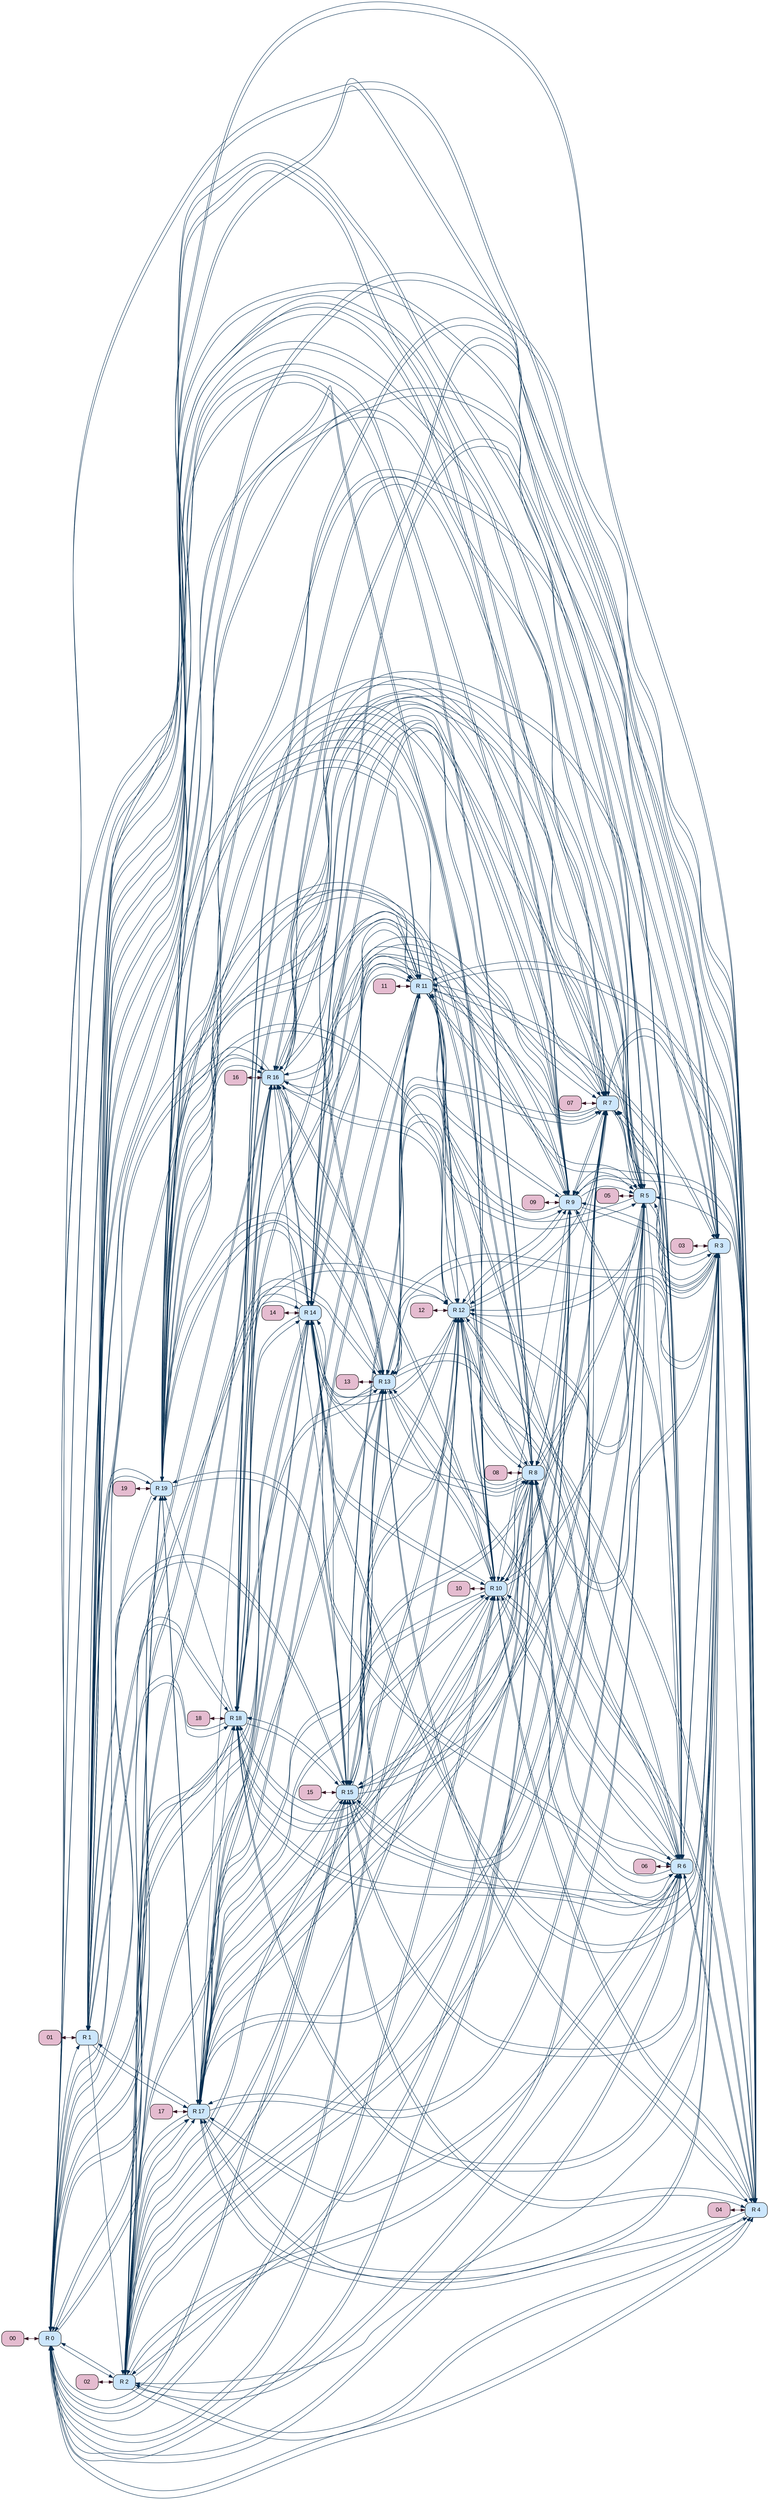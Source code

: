 graph G {
rankdir=LR;
"system.caches.network.routers00" [color="#000000", fillcolor="#cce6fc", fontcolor="#000000", fontname=Arial, fontsize=14, label="R 0", shape=Mrecord, style="rounded, filled"];
"system.caches.network.routers01" [color="#000000", fillcolor="#cce6fc", fontcolor="#000000", fontname=Arial, fontsize=14, label="R 1", shape=Mrecord, style="rounded, filled"];
"system.caches.network.routers02" [color="#000000", fillcolor="#cce6fc", fontcolor="#000000", fontname=Arial, fontsize=14, label="R 2", shape=Mrecord, style="rounded, filled"];
"system.caches.network.routers03" [color="#000000", fillcolor="#cce6fc", fontcolor="#000000", fontname=Arial, fontsize=14, label="R 3", shape=Mrecord, style="rounded, filled"];
"system.caches.network.routers04" [color="#000000", fillcolor="#cce6fc", fontcolor="#000000", fontname=Arial, fontsize=14, label="R 4", shape=Mrecord, style="rounded, filled"];
"system.caches.network.routers05" [color="#000000", fillcolor="#cce6fc", fontcolor="#000000", fontname=Arial, fontsize=14, label="R 5", shape=Mrecord, style="rounded, filled"];
"system.caches.network.routers06" [color="#000000", fillcolor="#cce6fc", fontcolor="#000000", fontname=Arial, fontsize=14, label="R 6", shape=Mrecord, style="rounded, filled"];
"system.caches.network.routers07" [color="#000000", fillcolor="#cce6fc", fontcolor="#000000", fontname=Arial, fontsize=14, label="R 7", shape=Mrecord, style="rounded, filled"];
"system.caches.network.routers08" [color="#000000", fillcolor="#cce6fc", fontcolor="#000000", fontname=Arial, fontsize=14, label="R 8", shape=Mrecord, style="rounded, filled"];
"system.caches.network.routers09" [color="#000000", fillcolor="#cce6fc", fontcolor="#000000", fontname=Arial, fontsize=14, label="R 9", shape=Mrecord, style="rounded, filled"];
"system.caches.network.routers10" [color="#000000", fillcolor="#cce6fc", fontcolor="#000000", fontname=Arial, fontsize=14, label="R 10", shape=Mrecord, style="rounded, filled"];
"system.caches.network.routers11" [color="#000000", fillcolor="#cce6fc", fontcolor="#000000", fontname=Arial, fontsize=14, label="R 11", shape=Mrecord, style="rounded, filled"];
"system.caches.network.routers12" [color="#000000", fillcolor="#cce6fc", fontcolor="#000000", fontname=Arial, fontsize=14, label="R 12", shape=Mrecord, style="rounded, filled"];
"system.caches.network.routers13" [color="#000000", fillcolor="#cce6fc", fontcolor="#000000", fontname=Arial, fontsize=14, label="R 13", shape=Mrecord, style="rounded, filled"];
"system.caches.network.routers14" [color="#000000", fillcolor="#cce6fc", fontcolor="#000000", fontname=Arial, fontsize=14, label="R 14", shape=Mrecord, style="rounded, filled"];
"system.caches.network.routers15" [color="#000000", fillcolor="#cce6fc", fontcolor="#000000", fontname=Arial, fontsize=14, label="R 15", shape=Mrecord, style="rounded, filled"];
"system.caches.network.routers16" [color="#000000", fillcolor="#cce6fc", fontcolor="#000000", fontname=Arial, fontsize=14, label="R 16", shape=Mrecord, style="rounded, filled"];
"system.caches.network.routers17" [color="#000000", fillcolor="#cce6fc", fontcolor="#000000", fontname=Arial, fontsize=14, label="R 17", shape=Mrecord, style="rounded, filled"];
"system.caches.network.routers18" [color="#000000", fillcolor="#cce6fc", fontcolor="#000000", fontname=Arial, fontsize=14, label="R 18", shape=Mrecord, style="rounded, filled"];
"system.caches.network.routers19" [color="#000000", fillcolor="#cce6fc", fontcolor="#000000", fontname=Arial, fontsize=14, label="R 19", shape=Mrecord, style="rounded, filled"];
"system.caches.network.routers00" -- "system.caches.network.routers01"  [color="#042d50", dir=forward, weight=0.5];
"system.caches.network.routers00" -- "system.caches.network.routers02"  [color="#042d50", dir=forward, weight=0.5];
"system.caches.network.routers00" -- "system.caches.network.routers03"  [color="#042d50", dir=forward, weight=0.5];
"system.caches.network.routers00" -- "system.caches.network.routers04"  [color="#042d50", dir=forward, weight=0.5];
"system.caches.network.routers00" -- "system.caches.network.routers05"  [color="#042d50", dir=forward, weight=0.5];
"system.caches.network.routers00" -- "system.caches.network.routers06"  [color="#042d50", dir=forward, weight=0.5];
"system.caches.network.routers00" -- "system.caches.network.routers07"  [color="#042d50", dir=forward, weight=0.5];
"system.caches.network.routers00" -- "system.caches.network.routers08"  [color="#042d50", dir=forward, weight=0.5];
"system.caches.network.routers00" -- "system.caches.network.routers09"  [color="#042d50", dir=forward, weight=0.5];
"system.caches.network.routers00" -- "system.caches.network.routers10"  [color="#042d50", dir=forward, weight=0.5];
"system.caches.network.routers00" -- "system.caches.network.routers11"  [color="#042d50", dir=forward, weight=0.5];
"system.caches.network.routers00" -- "system.caches.network.routers12"  [color="#042d50", dir=forward, weight=0.5];
"system.caches.network.routers00" -- "system.caches.network.routers13"  [color="#042d50", dir=forward, weight=0.5];
"system.caches.network.routers00" -- "system.caches.network.routers14"  [color="#042d50", dir=forward, weight=0.5];
"system.caches.network.routers00" -- "system.caches.network.routers15"  [color="#042d50", dir=forward, weight=0.5];
"system.caches.network.routers00" -- "system.caches.network.routers16"  [color="#042d50", dir=forward, weight=0.5];
"system.caches.network.routers00" -- "system.caches.network.routers17"  [color="#042d50", dir=forward, weight=0.5];
"system.caches.network.routers00" -- "system.caches.network.routers18"  [color="#042d50", dir=forward, weight=0.5];
"system.caches.network.routers00" -- "system.caches.network.routers19"  [color="#042d50", dir=forward, weight=0.5];
"system.caches.network.routers01" -- "system.caches.network.routers02"  [color="#042d50", dir=forward, weight=0.5];
"system.caches.network.routers01" -- "system.caches.network.routers03"  [color="#042d50", dir=forward, weight=0.5];
"system.caches.network.routers01" -- "system.caches.network.routers04"  [color="#042d50", dir=forward, weight=0.5];
"system.caches.network.routers01" -- "system.caches.network.routers05"  [color="#042d50", dir=forward, weight=0.5];
"system.caches.network.routers01" -- "system.caches.network.routers06"  [color="#042d50", dir=forward, weight=0.5];
"system.caches.network.routers01" -- "system.caches.network.routers07"  [color="#042d50", dir=forward, weight=0.5];
"system.caches.network.routers01" -- "system.caches.network.routers08"  [color="#042d50", dir=forward, weight=0.5];
"system.caches.network.routers01" -- "system.caches.network.routers09"  [color="#042d50", dir=forward, weight=0.5];
"system.caches.network.routers01" -- "system.caches.network.routers10"  [color="#042d50", dir=forward, weight=0.5];
"system.caches.network.routers01" -- "system.caches.network.routers11"  [color="#042d50", dir=forward, weight=0.5];
"system.caches.network.routers01" -- "system.caches.network.routers12"  [color="#042d50", dir=forward, weight=0.5];
"system.caches.network.routers01" -- "system.caches.network.routers13"  [color="#042d50", dir=forward, weight=0.5];
"system.caches.network.routers01" -- "system.caches.network.routers14"  [color="#042d50", dir=forward, weight=0.5];
"system.caches.network.routers01" -- "system.caches.network.routers15"  [color="#042d50", dir=forward, weight=0.5];
"system.caches.network.routers01" -- "system.caches.network.routers16"  [color="#042d50", dir=forward, weight=0.5];
"system.caches.network.routers01" -- "system.caches.network.routers17"  [color="#042d50", dir=forward, weight=0.5];
"system.caches.network.routers01" -- "system.caches.network.routers18"  [color="#042d50", dir=forward, weight=0.5];
"system.caches.network.routers01" -- "system.caches.network.routers19"  [color="#042d50", dir=forward, weight=0.5];
"system.caches.network.routers02" -- "system.caches.network.routers00"  [color="#042d50", dir=forward, weight=0.5];
"system.caches.network.routers02" -- "system.caches.network.routers03"  [color="#042d50", dir=forward, weight=0.5];
"system.caches.network.routers02" -- "system.caches.network.routers04"  [color="#042d50", dir=forward, weight=0.5];
"system.caches.network.routers02" -- "system.caches.network.routers05"  [color="#042d50", dir=forward, weight=0.5];
"system.caches.network.routers02" -- "system.caches.network.routers06"  [color="#042d50", dir=forward, weight=0.5];
"system.caches.network.routers02" -- "system.caches.network.routers07"  [color="#042d50", dir=forward, weight=0.5];
"system.caches.network.routers02" -- "system.caches.network.routers08"  [color="#042d50", dir=forward, weight=0.5];
"system.caches.network.routers02" -- "system.caches.network.routers09"  [color="#042d50", dir=forward, weight=0.5];
"system.caches.network.routers02" -- "system.caches.network.routers10"  [color="#042d50", dir=forward, weight=0.5];
"system.caches.network.routers02" -- "system.caches.network.routers11"  [color="#042d50", dir=forward, weight=0.5];
"system.caches.network.routers02" -- "system.caches.network.routers12"  [color="#042d50", dir=forward, weight=0.5];
"system.caches.network.routers02" -- "system.caches.network.routers13"  [color="#042d50", dir=forward, weight=0.5];
"system.caches.network.routers02" -- "system.caches.network.routers14"  [color="#042d50", dir=forward, weight=0.5];
"system.caches.network.routers02" -- "system.caches.network.routers15"  [color="#042d50", dir=forward, weight=0.5];
"system.caches.network.routers02" -- "system.caches.network.routers16"  [color="#042d50", dir=forward, weight=0.5];
"system.caches.network.routers02" -- "system.caches.network.routers17"  [color="#042d50", dir=forward, weight=0.5];
"system.caches.network.routers02" -- "system.caches.network.routers18"  [color="#042d50", dir=forward, weight=0.5];
"system.caches.network.routers02" -- "system.caches.network.routers19"  [color="#042d50", dir=forward, weight=0.5];
"system.caches.network.routers03" -- "system.caches.network.routers00"  [color="#042d50", dir=forward, weight=0.5];
"system.caches.network.routers03" -- "system.caches.network.routers01"  [color="#042d50", dir=forward, weight=0.5];
"system.caches.network.routers03" -- "system.caches.network.routers04"  [color="#042d50", dir=forward, weight=0.5];
"system.caches.network.routers03" -- "system.caches.network.routers05"  [color="#042d50", dir=forward, weight=0.5];
"system.caches.network.routers03" -- "system.caches.network.routers06"  [color="#042d50", dir=forward, weight=0.5];
"system.caches.network.routers03" -- "system.caches.network.routers07"  [color="#042d50", dir=forward, weight=0.5];
"system.caches.network.routers03" -- "system.caches.network.routers08"  [color="#042d50", dir=forward, weight=0.5];
"system.caches.network.routers03" -- "system.caches.network.routers09"  [color="#042d50", dir=forward, weight=0.5];
"system.caches.network.routers03" -- "system.caches.network.routers10"  [color="#042d50", dir=forward, weight=0.5];
"system.caches.network.routers03" -- "system.caches.network.routers11"  [color="#042d50", dir=forward, weight=0.5];
"system.caches.network.routers03" -- "system.caches.network.routers12"  [color="#042d50", dir=forward, weight=0.5];
"system.caches.network.routers03" -- "system.caches.network.routers13"  [color="#042d50", dir=forward, weight=0.5];
"system.caches.network.routers03" -- "system.caches.network.routers14"  [color="#042d50", dir=forward, weight=0.5];
"system.caches.network.routers03" -- "system.caches.network.routers15"  [color="#042d50", dir=forward, weight=0.5];
"system.caches.network.routers03" -- "system.caches.network.routers16"  [color="#042d50", dir=forward, weight=0.5];
"system.caches.network.routers03" -- "system.caches.network.routers17"  [color="#042d50", dir=forward, weight=0.5];
"system.caches.network.routers03" -- "system.caches.network.routers18"  [color="#042d50", dir=forward, weight=0.5];
"system.caches.network.routers03" -- "system.caches.network.routers19"  [color="#042d50", dir=forward, weight=0.5];
"system.caches.network.routers04" -- "system.caches.network.routers00"  [color="#042d50", dir=forward, weight=0.5];
"system.caches.network.routers04" -- "system.caches.network.routers01"  [color="#042d50", dir=forward, weight=0.5];
"system.caches.network.routers04" -- "system.caches.network.routers02"  [color="#042d50", dir=forward, weight=0.5];
"system.caches.network.routers04" -- "system.caches.network.routers05"  [color="#042d50", dir=forward, weight=0.5];
"system.caches.network.routers04" -- "system.caches.network.routers06"  [color="#042d50", dir=forward, weight=0.5];
"system.caches.network.routers04" -- "system.caches.network.routers07"  [color="#042d50", dir=forward, weight=0.5];
"system.caches.network.routers04" -- "system.caches.network.routers08"  [color="#042d50", dir=forward, weight=0.5];
"system.caches.network.routers04" -- "system.caches.network.routers09"  [color="#042d50", dir=forward, weight=0.5];
"system.caches.network.routers04" -- "system.caches.network.routers10"  [color="#042d50", dir=forward, weight=0.5];
"system.caches.network.routers04" -- "system.caches.network.routers11"  [color="#042d50", dir=forward, weight=0.5];
"system.caches.network.routers04" -- "system.caches.network.routers12"  [color="#042d50", dir=forward, weight=0.5];
"system.caches.network.routers04" -- "system.caches.network.routers13"  [color="#042d50", dir=forward, weight=0.5];
"system.caches.network.routers04" -- "system.caches.network.routers14"  [color="#042d50", dir=forward, weight=0.5];
"system.caches.network.routers04" -- "system.caches.network.routers15"  [color="#042d50", dir=forward, weight=0.5];
"system.caches.network.routers04" -- "system.caches.network.routers16"  [color="#042d50", dir=forward, weight=0.5];
"system.caches.network.routers04" -- "system.caches.network.routers17"  [color="#042d50", dir=forward, weight=0.5];
"system.caches.network.routers04" -- "system.caches.network.routers18"  [color="#042d50", dir=forward, weight=0.5];
"system.caches.network.routers04" -- "system.caches.network.routers19"  [color="#042d50", dir=forward, weight=0.5];
"system.caches.network.routers05" -- "system.caches.network.routers00"  [color="#042d50", dir=forward, weight=0.5];
"system.caches.network.routers05" -- "system.caches.network.routers01"  [color="#042d50", dir=forward, weight=0.5];
"system.caches.network.routers05" -- "system.caches.network.routers02"  [color="#042d50", dir=forward, weight=0.5];
"system.caches.network.routers05" -- "system.caches.network.routers03"  [color="#042d50", dir=forward, weight=0.5];
"system.caches.network.routers05" -- "system.caches.network.routers06"  [color="#042d50", dir=forward, weight=0.5];
"system.caches.network.routers05" -- "system.caches.network.routers07"  [color="#042d50", dir=forward, weight=0.5];
"system.caches.network.routers05" -- "system.caches.network.routers08"  [color="#042d50", dir=forward, weight=0.5];
"system.caches.network.routers05" -- "system.caches.network.routers09"  [color="#042d50", dir=forward, weight=0.5];
"system.caches.network.routers05" -- "system.caches.network.routers10"  [color="#042d50", dir=forward, weight=0.5];
"system.caches.network.routers05" -- "system.caches.network.routers11"  [color="#042d50", dir=forward, weight=0.5];
"system.caches.network.routers05" -- "system.caches.network.routers12"  [color="#042d50", dir=forward, weight=0.5];
"system.caches.network.routers05" -- "system.caches.network.routers13"  [color="#042d50", dir=forward, weight=0.5];
"system.caches.network.routers05" -- "system.caches.network.routers14"  [color="#042d50", dir=forward, weight=0.5];
"system.caches.network.routers05" -- "system.caches.network.routers15"  [color="#042d50", dir=forward, weight=0.5];
"system.caches.network.routers05" -- "system.caches.network.routers16"  [color="#042d50", dir=forward, weight=0.5];
"system.caches.network.routers05" -- "system.caches.network.routers17"  [color="#042d50", dir=forward, weight=0.5];
"system.caches.network.routers05" -- "system.caches.network.routers18"  [color="#042d50", dir=forward, weight=0.5];
"system.caches.network.routers05" -- "system.caches.network.routers19"  [color="#042d50", dir=forward, weight=0.5];
"system.caches.network.routers06" -- "system.caches.network.routers00"  [color="#042d50", dir=forward, weight=0.5];
"system.caches.network.routers06" -- "system.caches.network.routers01"  [color="#042d50", dir=forward, weight=0.5];
"system.caches.network.routers06" -- "system.caches.network.routers02"  [color="#042d50", dir=forward, weight=0.5];
"system.caches.network.routers06" -- "system.caches.network.routers03"  [color="#042d50", dir=forward, weight=0.5];
"system.caches.network.routers06" -- "system.caches.network.routers04"  [color="#042d50", dir=forward, weight=0.5];
"system.caches.network.routers06" -- "system.caches.network.routers07"  [color="#042d50", dir=forward, weight=0.5];
"system.caches.network.routers06" -- "system.caches.network.routers08"  [color="#042d50", dir=forward, weight=0.5];
"system.caches.network.routers06" -- "system.caches.network.routers09"  [color="#042d50", dir=forward, weight=0.5];
"system.caches.network.routers06" -- "system.caches.network.routers10"  [color="#042d50", dir=forward, weight=0.5];
"system.caches.network.routers06" -- "system.caches.network.routers11"  [color="#042d50", dir=forward, weight=0.5];
"system.caches.network.routers06" -- "system.caches.network.routers12"  [color="#042d50", dir=forward, weight=0.5];
"system.caches.network.routers06" -- "system.caches.network.routers13"  [color="#042d50", dir=forward, weight=0.5];
"system.caches.network.routers06" -- "system.caches.network.routers14"  [color="#042d50", dir=forward, weight=0.5];
"system.caches.network.routers06" -- "system.caches.network.routers15"  [color="#042d50", dir=forward, weight=0.5];
"system.caches.network.routers06" -- "system.caches.network.routers16"  [color="#042d50", dir=forward, weight=0.5];
"system.caches.network.routers06" -- "system.caches.network.routers17"  [color="#042d50", dir=forward, weight=0.5];
"system.caches.network.routers06" -- "system.caches.network.routers18"  [color="#042d50", dir=forward, weight=0.5];
"system.caches.network.routers06" -- "system.caches.network.routers19"  [color="#042d50", dir=forward, weight=0.5];
"system.caches.network.routers07" -- "system.caches.network.routers00"  [color="#042d50", dir=forward, weight=0.5];
"system.caches.network.routers07" -- "system.caches.network.routers01"  [color="#042d50", dir=forward, weight=0.5];
"system.caches.network.routers07" -- "system.caches.network.routers02"  [color="#042d50", dir=forward, weight=0.5];
"system.caches.network.routers07" -- "system.caches.network.routers03"  [color="#042d50", dir=forward, weight=0.5];
"system.caches.network.routers07" -- "system.caches.network.routers04"  [color="#042d50", dir=forward, weight=0.5];
"system.caches.network.routers07" -- "system.caches.network.routers05"  [color="#042d50", dir=forward, weight=0.5];
"system.caches.network.routers07" -- "system.caches.network.routers08"  [color="#042d50", dir=forward, weight=0.5];
"system.caches.network.routers07" -- "system.caches.network.routers09"  [color="#042d50", dir=forward, weight=0.5];
"system.caches.network.routers07" -- "system.caches.network.routers10"  [color="#042d50", dir=forward, weight=0.5];
"system.caches.network.routers07" -- "system.caches.network.routers11"  [color="#042d50", dir=forward, weight=0.5];
"system.caches.network.routers07" -- "system.caches.network.routers12"  [color="#042d50", dir=forward, weight=0.5];
"system.caches.network.routers07" -- "system.caches.network.routers13"  [color="#042d50", dir=forward, weight=0.5];
"system.caches.network.routers07" -- "system.caches.network.routers14"  [color="#042d50", dir=forward, weight=0.5];
"system.caches.network.routers07" -- "system.caches.network.routers15"  [color="#042d50", dir=forward, weight=0.5];
"system.caches.network.routers07" -- "system.caches.network.routers16"  [color="#042d50", dir=forward, weight=0.5];
"system.caches.network.routers07" -- "system.caches.network.routers17"  [color="#042d50", dir=forward, weight=0.5];
"system.caches.network.routers07" -- "system.caches.network.routers18"  [color="#042d50", dir=forward, weight=0.5];
"system.caches.network.routers07" -- "system.caches.network.routers19"  [color="#042d50", dir=forward, weight=0.5];
"system.caches.network.routers08" -- "system.caches.network.routers00"  [color="#042d50", dir=forward, weight=0.5];
"system.caches.network.routers08" -- "system.caches.network.routers01"  [color="#042d50", dir=forward, weight=0.5];
"system.caches.network.routers08" -- "system.caches.network.routers02"  [color="#042d50", dir=forward, weight=0.5];
"system.caches.network.routers08" -- "system.caches.network.routers03"  [color="#042d50", dir=forward, weight=0.5];
"system.caches.network.routers08" -- "system.caches.network.routers04"  [color="#042d50", dir=forward, weight=0.5];
"system.caches.network.routers08" -- "system.caches.network.routers05"  [color="#042d50", dir=forward, weight=0.5];
"system.caches.network.routers08" -- "system.caches.network.routers06"  [color="#042d50", dir=forward, weight=0.5];
"system.caches.network.routers08" -- "system.caches.network.routers09"  [color="#042d50", dir=forward, weight=0.5];
"system.caches.network.routers08" -- "system.caches.network.routers10"  [color="#042d50", dir=forward, weight=0.5];
"system.caches.network.routers08" -- "system.caches.network.routers11"  [color="#042d50", dir=forward, weight=0.5];
"system.caches.network.routers08" -- "system.caches.network.routers12"  [color="#042d50", dir=forward, weight=0.5];
"system.caches.network.routers08" -- "system.caches.network.routers13"  [color="#042d50", dir=forward, weight=0.5];
"system.caches.network.routers08" -- "system.caches.network.routers14"  [color="#042d50", dir=forward, weight=0.5];
"system.caches.network.routers08" -- "system.caches.network.routers15"  [color="#042d50", dir=forward, weight=0.5];
"system.caches.network.routers08" -- "system.caches.network.routers16"  [color="#042d50", dir=forward, weight=0.5];
"system.caches.network.routers08" -- "system.caches.network.routers17"  [color="#042d50", dir=forward, weight=0.5];
"system.caches.network.routers08" -- "system.caches.network.routers18"  [color="#042d50", dir=forward, weight=0.5];
"system.caches.network.routers08" -- "system.caches.network.routers19"  [color="#042d50", dir=forward, weight=0.5];
"system.caches.network.routers09" -- "system.caches.network.routers00"  [color="#042d50", dir=forward, weight=0.5];
"system.caches.network.routers09" -- "system.caches.network.routers01"  [color="#042d50", dir=forward, weight=0.5];
"system.caches.network.routers09" -- "system.caches.network.routers02"  [color="#042d50", dir=forward, weight=0.5];
"system.caches.network.routers09" -- "system.caches.network.routers03"  [color="#042d50", dir=forward, weight=0.5];
"system.caches.network.routers09" -- "system.caches.network.routers04"  [color="#042d50", dir=forward, weight=0.5];
"system.caches.network.routers09" -- "system.caches.network.routers05"  [color="#042d50", dir=forward, weight=0.5];
"system.caches.network.routers09" -- "system.caches.network.routers06"  [color="#042d50", dir=forward, weight=0.5];
"system.caches.network.routers09" -- "system.caches.network.routers07"  [color="#042d50", dir=forward, weight=0.5];
"system.caches.network.routers09" -- "system.caches.network.routers10"  [color="#042d50", dir=forward, weight=0.5];
"system.caches.network.routers09" -- "system.caches.network.routers11"  [color="#042d50", dir=forward, weight=0.5];
"system.caches.network.routers09" -- "system.caches.network.routers12"  [color="#042d50", dir=forward, weight=0.5];
"system.caches.network.routers09" -- "system.caches.network.routers13"  [color="#042d50", dir=forward, weight=0.5];
"system.caches.network.routers09" -- "system.caches.network.routers14"  [color="#042d50", dir=forward, weight=0.5];
"system.caches.network.routers09" -- "system.caches.network.routers15"  [color="#042d50", dir=forward, weight=0.5];
"system.caches.network.routers09" -- "system.caches.network.routers16"  [color="#042d50", dir=forward, weight=0.5];
"system.caches.network.routers09" -- "system.caches.network.routers17"  [color="#042d50", dir=forward, weight=0.5];
"system.caches.network.routers09" -- "system.caches.network.routers18"  [color="#042d50", dir=forward, weight=0.5];
"system.caches.network.routers09" -- "system.caches.network.routers19"  [color="#042d50", dir=forward, weight=0.5];
"system.caches.network.routers10" -- "system.caches.network.routers00"  [color="#042d50", dir=forward, weight=0.5];
"system.caches.network.routers10" -- "system.caches.network.routers01"  [color="#042d50", dir=forward, weight=0.5];
"system.caches.network.routers10" -- "system.caches.network.routers02"  [color="#042d50", dir=forward, weight=0.5];
"system.caches.network.routers10" -- "system.caches.network.routers03"  [color="#042d50", dir=forward, weight=0.5];
"system.caches.network.routers10" -- "system.caches.network.routers04"  [color="#042d50", dir=forward, weight=0.5];
"system.caches.network.routers10" -- "system.caches.network.routers05"  [color="#042d50", dir=forward, weight=0.5];
"system.caches.network.routers10" -- "system.caches.network.routers06"  [color="#042d50", dir=forward, weight=0.5];
"system.caches.network.routers10" -- "system.caches.network.routers07"  [color="#042d50", dir=forward, weight=0.5];
"system.caches.network.routers10" -- "system.caches.network.routers08"  [color="#042d50", dir=forward, weight=0.5];
"system.caches.network.routers10" -- "system.caches.network.routers11"  [color="#042d50", dir=forward, weight=0.5];
"system.caches.network.routers10" -- "system.caches.network.routers12"  [color="#042d50", dir=forward, weight=0.5];
"system.caches.network.routers10" -- "system.caches.network.routers13"  [color="#042d50", dir=forward, weight=0.5];
"system.caches.network.routers10" -- "system.caches.network.routers14"  [color="#042d50", dir=forward, weight=0.5];
"system.caches.network.routers10" -- "system.caches.network.routers15"  [color="#042d50", dir=forward, weight=0.5];
"system.caches.network.routers10" -- "system.caches.network.routers16"  [color="#042d50", dir=forward, weight=0.5];
"system.caches.network.routers10" -- "system.caches.network.routers17"  [color="#042d50", dir=forward, weight=0.5];
"system.caches.network.routers10" -- "system.caches.network.routers18"  [color="#042d50", dir=forward, weight=0.5];
"system.caches.network.routers10" -- "system.caches.network.routers19"  [color="#042d50", dir=forward, weight=0.5];
"system.caches.network.routers11" -- "system.caches.network.routers00"  [color="#042d50", dir=forward, weight=0.5];
"system.caches.network.routers11" -- "system.caches.network.routers01"  [color="#042d50", dir=forward, weight=0.5];
"system.caches.network.routers11" -- "system.caches.network.routers02"  [color="#042d50", dir=forward, weight=0.5];
"system.caches.network.routers11" -- "system.caches.network.routers03"  [color="#042d50", dir=forward, weight=0.5];
"system.caches.network.routers11" -- "system.caches.network.routers04"  [color="#042d50", dir=forward, weight=0.5];
"system.caches.network.routers11" -- "system.caches.network.routers05"  [color="#042d50", dir=forward, weight=0.5];
"system.caches.network.routers11" -- "system.caches.network.routers06"  [color="#042d50", dir=forward, weight=0.5];
"system.caches.network.routers11" -- "system.caches.network.routers07"  [color="#042d50", dir=forward, weight=0.5];
"system.caches.network.routers11" -- "system.caches.network.routers08"  [color="#042d50", dir=forward, weight=0.5];
"system.caches.network.routers11" -- "system.caches.network.routers09"  [color="#042d50", dir=forward, weight=0.5];
"system.caches.network.routers11" -- "system.caches.network.routers12"  [color="#042d50", dir=forward, weight=0.5];
"system.caches.network.routers11" -- "system.caches.network.routers13"  [color="#042d50", dir=forward, weight=0.5];
"system.caches.network.routers11" -- "system.caches.network.routers14"  [color="#042d50", dir=forward, weight=0.5];
"system.caches.network.routers11" -- "system.caches.network.routers15"  [color="#042d50", dir=forward, weight=0.5];
"system.caches.network.routers11" -- "system.caches.network.routers16"  [color="#042d50", dir=forward, weight=0.5];
"system.caches.network.routers11" -- "system.caches.network.routers17"  [color="#042d50", dir=forward, weight=0.5];
"system.caches.network.routers11" -- "system.caches.network.routers18"  [color="#042d50", dir=forward, weight=0.5];
"system.caches.network.routers11" -- "system.caches.network.routers19"  [color="#042d50", dir=forward, weight=0.5];
"system.caches.network.routers12" -- "system.caches.network.routers00"  [color="#042d50", dir=forward, weight=0.5];
"system.caches.network.routers12" -- "system.caches.network.routers01"  [color="#042d50", dir=forward, weight=0.5];
"system.caches.network.routers12" -- "system.caches.network.routers02"  [color="#042d50", dir=forward, weight=0.5];
"system.caches.network.routers12" -- "system.caches.network.routers03"  [color="#042d50", dir=forward, weight=0.5];
"system.caches.network.routers12" -- "system.caches.network.routers04"  [color="#042d50", dir=forward, weight=0.5];
"system.caches.network.routers12" -- "system.caches.network.routers05"  [color="#042d50", dir=forward, weight=0.5];
"system.caches.network.routers12" -- "system.caches.network.routers06"  [color="#042d50", dir=forward, weight=0.5];
"system.caches.network.routers12" -- "system.caches.network.routers07"  [color="#042d50", dir=forward, weight=0.5];
"system.caches.network.routers12" -- "system.caches.network.routers08"  [color="#042d50", dir=forward, weight=0.5];
"system.caches.network.routers12" -- "system.caches.network.routers09"  [color="#042d50", dir=forward, weight=0.5];
"system.caches.network.routers12" -- "system.caches.network.routers10"  [color="#042d50", dir=forward, weight=0.5];
"system.caches.network.routers12" -- "system.caches.network.routers13"  [color="#042d50", dir=forward, weight=0.5];
"system.caches.network.routers12" -- "system.caches.network.routers14"  [color="#042d50", dir=forward, weight=0.5];
"system.caches.network.routers12" -- "system.caches.network.routers15"  [color="#042d50", dir=forward, weight=0.5];
"system.caches.network.routers12" -- "system.caches.network.routers16"  [color="#042d50", dir=forward, weight=0.5];
"system.caches.network.routers12" -- "system.caches.network.routers17"  [color="#042d50", dir=forward, weight=0.5];
"system.caches.network.routers12" -- "system.caches.network.routers18"  [color="#042d50", dir=forward, weight=0.5];
"system.caches.network.routers12" -- "system.caches.network.routers19"  [color="#042d50", dir=forward, weight=0.5];
"system.caches.network.routers13" -- "system.caches.network.routers00"  [color="#042d50", dir=forward, weight=0.5];
"system.caches.network.routers13" -- "system.caches.network.routers01"  [color="#042d50", dir=forward, weight=0.5];
"system.caches.network.routers13" -- "system.caches.network.routers02"  [color="#042d50", dir=forward, weight=0.5];
"system.caches.network.routers13" -- "system.caches.network.routers03"  [color="#042d50", dir=forward, weight=0.5];
"system.caches.network.routers13" -- "system.caches.network.routers04"  [color="#042d50", dir=forward, weight=0.5];
"system.caches.network.routers13" -- "system.caches.network.routers05"  [color="#042d50", dir=forward, weight=0.5];
"system.caches.network.routers13" -- "system.caches.network.routers06"  [color="#042d50", dir=forward, weight=0.5];
"system.caches.network.routers13" -- "system.caches.network.routers07"  [color="#042d50", dir=forward, weight=0.5];
"system.caches.network.routers13" -- "system.caches.network.routers08"  [color="#042d50", dir=forward, weight=0.5];
"system.caches.network.routers13" -- "system.caches.network.routers09"  [color="#042d50", dir=forward, weight=0.5];
"system.caches.network.routers13" -- "system.caches.network.routers10"  [color="#042d50", dir=forward, weight=0.5];
"system.caches.network.routers13" -- "system.caches.network.routers11"  [color="#042d50", dir=forward, weight=0.5];
"system.caches.network.routers13" -- "system.caches.network.routers14"  [color="#042d50", dir=forward, weight=0.5];
"system.caches.network.routers13" -- "system.caches.network.routers15"  [color="#042d50", dir=forward, weight=0.5];
"system.caches.network.routers13" -- "system.caches.network.routers16"  [color="#042d50", dir=forward, weight=0.5];
"system.caches.network.routers13" -- "system.caches.network.routers17"  [color="#042d50", dir=forward, weight=0.5];
"system.caches.network.routers13" -- "system.caches.network.routers18"  [color="#042d50", dir=forward, weight=0.5];
"system.caches.network.routers13" -- "system.caches.network.routers19"  [color="#042d50", dir=forward, weight=0.5];
"system.caches.network.routers14" -- "system.caches.network.routers00"  [color="#042d50", dir=forward, weight=0.5];
"system.caches.network.routers14" -- "system.caches.network.routers01"  [color="#042d50", dir=forward, weight=0.5];
"system.caches.network.routers14" -- "system.caches.network.routers02"  [color="#042d50", dir=forward, weight=0.5];
"system.caches.network.routers14" -- "system.caches.network.routers03"  [color="#042d50", dir=forward, weight=0.5];
"system.caches.network.routers14" -- "system.caches.network.routers04"  [color="#042d50", dir=forward, weight=0.5];
"system.caches.network.routers14" -- "system.caches.network.routers05"  [color="#042d50", dir=forward, weight=0.5];
"system.caches.network.routers14" -- "system.caches.network.routers06"  [color="#042d50", dir=forward, weight=0.5];
"system.caches.network.routers14" -- "system.caches.network.routers07"  [color="#042d50", dir=forward, weight=0.5];
"system.caches.network.routers14" -- "system.caches.network.routers08"  [color="#042d50", dir=forward, weight=0.5];
"system.caches.network.routers14" -- "system.caches.network.routers09"  [color="#042d50", dir=forward, weight=0.5];
"system.caches.network.routers14" -- "system.caches.network.routers10"  [color="#042d50", dir=forward, weight=0.5];
"system.caches.network.routers14" -- "system.caches.network.routers11"  [color="#042d50", dir=forward, weight=0.5];
"system.caches.network.routers14" -- "system.caches.network.routers12"  [color="#042d50", dir=forward, weight=0.5];
"system.caches.network.routers14" -- "system.caches.network.routers15"  [color="#042d50", dir=forward, weight=0.5];
"system.caches.network.routers14" -- "system.caches.network.routers16"  [color="#042d50", dir=forward, weight=0.5];
"system.caches.network.routers14" -- "system.caches.network.routers17"  [color="#042d50", dir=forward, weight=0.5];
"system.caches.network.routers14" -- "system.caches.network.routers18"  [color="#042d50", dir=forward, weight=0.5];
"system.caches.network.routers14" -- "system.caches.network.routers19"  [color="#042d50", dir=forward, weight=0.5];
"system.caches.network.routers15" -- "system.caches.network.routers00"  [color="#042d50", dir=forward, weight=0.5];
"system.caches.network.routers15" -- "system.caches.network.routers01"  [color="#042d50", dir=forward, weight=0.5];
"system.caches.network.routers15" -- "system.caches.network.routers02"  [color="#042d50", dir=forward, weight=0.5];
"system.caches.network.routers15" -- "system.caches.network.routers03"  [color="#042d50", dir=forward, weight=0.5];
"system.caches.network.routers15" -- "system.caches.network.routers04"  [color="#042d50", dir=forward, weight=0.5];
"system.caches.network.routers15" -- "system.caches.network.routers05"  [color="#042d50", dir=forward, weight=0.5];
"system.caches.network.routers15" -- "system.caches.network.routers06"  [color="#042d50", dir=forward, weight=0.5];
"system.caches.network.routers15" -- "system.caches.network.routers07"  [color="#042d50", dir=forward, weight=0.5];
"system.caches.network.routers15" -- "system.caches.network.routers08"  [color="#042d50", dir=forward, weight=0.5];
"system.caches.network.routers15" -- "system.caches.network.routers09"  [color="#042d50", dir=forward, weight=0.5];
"system.caches.network.routers15" -- "system.caches.network.routers10"  [color="#042d50", dir=forward, weight=0.5];
"system.caches.network.routers15" -- "system.caches.network.routers11"  [color="#042d50", dir=forward, weight=0.5];
"system.caches.network.routers15" -- "system.caches.network.routers12"  [color="#042d50", dir=forward, weight=0.5];
"system.caches.network.routers15" -- "system.caches.network.routers13"  [color="#042d50", dir=forward, weight=0.5];
"system.caches.network.routers15" -- "system.caches.network.routers16"  [color="#042d50", dir=forward, weight=0.5];
"system.caches.network.routers15" -- "system.caches.network.routers17"  [color="#042d50", dir=forward, weight=0.5];
"system.caches.network.routers15" -- "system.caches.network.routers18"  [color="#042d50", dir=forward, weight=0.5];
"system.caches.network.routers15" -- "system.caches.network.routers19"  [color="#042d50", dir=forward, weight=0.5];
"system.caches.network.routers16" -- "system.caches.network.routers00"  [color="#042d50", dir=forward, weight=0.5];
"system.caches.network.routers16" -- "system.caches.network.routers01"  [color="#042d50", dir=forward, weight=0.5];
"system.caches.network.routers16" -- "system.caches.network.routers02"  [color="#042d50", dir=forward, weight=0.5];
"system.caches.network.routers16" -- "system.caches.network.routers03"  [color="#042d50", dir=forward, weight=0.5];
"system.caches.network.routers16" -- "system.caches.network.routers04"  [color="#042d50", dir=forward, weight=0.5];
"system.caches.network.routers16" -- "system.caches.network.routers05"  [color="#042d50", dir=forward, weight=0.5];
"system.caches.network.routers16" -- "system.caches.network.routers06"  [color="#042d50", dir=forward, weight=0.5];
"system.caches.network.routers16" -- "system.caches.network.routers07"  [color="#042d50", dir=forward, weight=0.5];
"system.caches.network.routers16" -- "system.caches.network.routers08"  [color="#042d50", dir=forward, weight=0.5];
"system.caches.network.routers16" -- "system.caches.network.routers09"  [color="#042d50", dir=forward, weight=0.5];
"system.caches.network.routers16" -- "system.caches.network.routers10"  [color="#042d50", dir=forward, weight=0.5];
"system.caches.network.routers16" -- "system.caches.network.routers11"  [color="#042d50", dir=forward, weight=0.5];
"system.caches.network.routers16" -- "system.caches.network.routers12"  [color="#042d50", dir=forward, weight=0.5];
"system.caches.network.routers16" -- "system.caches.network.routers13"  [color="#042d50", dir=forward, weight=0.5];
"system.caches.network.routers16" -- "system.caches.network.routers14"  [color="#042d50", dir=forward, weight=0.5];
"system.caches.network.routers16" -- "system.caches.network.routers17"  [color="#042d50", dir=forward, weight=0.5];
"system.caches.network.routers16" -- "system.caches.network.routers18"  [color="#042d50", dir=forward, weight=0.5];
"system.caches.network.routers16" -- "system.caches.network.routers19"  [color="#042d50", dir=forward, weight=0.5];
"system.caches.network.routers17" -- "system.caches.network.routers00"  [color="#042d50", dir=forward, weight=0.5];
"system.caches.network.routers17" -- "system.caches.network.routers01"  [color="#042d50", dir=forward, weight=0.5];
"system.caches.network.routers17" -- "system.caches.network.routers02"  [color="#042d50", dir=forward, weight=0.5];
"system.caches.network.routers17" -- "system.caches.network.routers03"  [color="#042d50", dir=forward, weight=0.5];
"system.caches.network.routers17" -- "system.caches.network.routers04"  [color="#042d50", dir=forward, weight=0.5];
"system.caches.network.routers17" -- "system.caches.network.routers05"  [color="#042d50", dir=forward, weight=0.5];
"system.caches.network.routers17" -- "system.caches.network.routers06"  [color="#042d50", dir=forward, weight=0.5];
"system.caches.network.routers17" -- "system.caches.network.routers07"  [color="#042d50", dir=forward, weight=0.5];
"system.caches.network.routers17" -- "system.caches.network.routers08"  [color="#042d50", dir=forward, weight=0.5];
"system.caches.network.routers17" -- "system.caches.network.routers09"  [color="#042d50", dir=forward, weight=0.5];
"system.caches.network.routers17" -- "system.caches.network.routers10"  [color="#042d50", dir=forward, weight=0.5];
"system.caches.network.routers17" -- "system.caches.network.routers11"  [color="#042d50", dir=forward, weight=0.5];
"system.caches.network.routers17" -- "system.caches.network.routers12"  [color="#042d50", dir=forward, weight=0.5];
"system.caches.network.routers17" -- "system.caches.network.routers13"  [color="#042d50", dir=forward, weight=0.5];
"system.caches.network.routers17" -- "system.caches.network.routers14"  [color="#042d50", dir=forward, weight=0.5];
"system.caches.network.routers17" -- "system.caches.network.routers15"  [color="#042d50", dir=forward, weight=0.5];
"system.caches.network.routers17" -- "system.caches.network.routers18"  [color="#042d50", dir=forward, weight=0.5];
"system.caches.network.routers17" -- "system.caches.network.routers19"  [color="#042d50", dir=forward, weight=0.5];
"system.caches.network.routers18" -- "system.caches.network.routers00"  [color="#042d50", dir=forward, weight=0.5];
"system.caches.network.routers18" -- "system.caches.network.routers01"  [color="#042d50", dir=forward, weight=0.5];
"system.caches.network.routers18" -- "system.caches.network.routers02"  [color="#042d50", dir=forward, weight=0.5];
"system.caches.network.routers18" -- "system.caches.network.routers03"  [color="#042d50", dir=forward, weight=0.5];
"system.caches.network.routers18" -- "system.caches.network.routers04"  [color="#042d50", dir=forward, weight=0.5];
"system.caches.network.routers18" -- "system.caches.network.routers05"  [color="#042d50", dir=forward, weight=0.5];
"system.caches.network.routers18" -- "system.caches.network.routers06"  [color="#042d50", dir=forward, weight=0.5];
"system.caches.network.routers18" -- "system.caches.network.routers07"  [color="#042d50", dir=forward, weight=0.5];
"system.caches.network.routers18" -- "system.caches.network.routers08"  [color="#042d50", dir=forward, weight=0.5];
"system.caches.network.routers18" -- "system.caches.network.routers09"  [color="#042d50", dir=forward, weight=0.5];
"system.caches.network.routers18" -- "system.caches.network.routers10"  [color="#042d50", dir=forward, weight=0.5];
"system.caches.network.routers18" -- "system.caches.network.routers11"  [color="#042d50", dir=forward, weight=0.5];
"system.caches.network.routers18" -- "system.caches.network.routers12"  [color="#042d50", dir=forward, weight=0.5];
"system.caches.network.routers18" -- "system.caches.network.routers13"  [color="#042d50", dir=forward, weight=0.5];
"system.caches.network.routers18" -- "system.caches.network.routers14"  [color="#042d50", dir=forward, weight=0.5];
"system.caches.network.routers18" -- "system.caches.network.routers15"  [color="#042d50", dir=forward, weight=0.5];
"system.caches.network.routers18" -- "system.caches.network.routers16"  [color="#042d50", dir=forward, weight=0.5];
"system.caches.network.routers18" -- "system.caches.network.routers19"  [color="#042d50", dir=forward, weight=0.5];
"system.caches.network.routers19" -- "system.caches.network.routers00"  [color="#042d50", dir=forward, weight=0.5];
"system.caches.network.routers19" -- "system.caches.network.routers01"  [color="#042d50", dir=forward, weight=0.5];
"system.caches.network.routers19" -- "system.caches.network.routers02"  [color="#042d50", dir=forward, weight=0.5];
"system.caches.network.routers19" -- "system.caches.network.routers03"  [color="#042d50", dir=forward, weight=0.5];
"system.caches.network.routers19" -- "system.caches.network.routers04"  [color="#042d50", dir=forward, weight=0.5];
"system.caches.network.routers19" -- "system.caches.network.routers05"  [color="#042d50", dir=forward, weight=0.5];
"system.caches.network.routers19" -- "system.caches.network.routers06"  [color="#042d50", dir=forward, weight=0.5];
"system.caches.network.routers19" -- "system.caches.network.routers07"  [color="#042d50", dir=forward, weight=0.5];
"system.caches.network.routers19" -- "system.caches.network.routers08"  [color="#042d50", dir=forward, weight=0.5];
"system.caches.network.routers19" -- "system.caches.network.routers09"  [color="#042d50", dir=forward, weight=0.5];
"system.caches.network.routers19" -- "system.caches.network.routers10"  [color="#042d50", dir=forward, weight=0.5];
"system.caches.network.routers19" -- "system.caches.network.routers11"  [color="#042d50", dir=forward, weight=0.5];
"system.caches.network.routers19" -- "system.caches.network.routers12"  [color="#042d50", dir=forward, weight=0.5];
"system.caches.network.routers19" -- "system.caches.network.routers13"  [color="#042d50", dir=forward, weight=0.5];
"system.caches.network.routers19" -- "system.caches.network.routers14"  [color="#042d50", dir=forward, weight=0.5];
"system.caches.network.routers19" -- "system.caches.network.routers15"  [color="#042d50", dir=forward, weight=0.5];
"system.caches.network.routers19" -- "system.caches.network.routers16"  [color="#042d50", dir=forward, weight=0.5];
"system.caches.network.routers19" -- "system.caches.network.routers17"  [color="#042d50", dir=forward, weight=0.5];
"system.caches.controllers00" [color="#000000", fillcolor="#e5bcd0", fontcolor="#000000", fontname=Arial, fontsize=14, label=00, shape=Mrecord, style="rounded, filled"];
"system.caches.controllers00" -- "system.caches.network.routers00"  [color="#381526", dir=both, weight=1.0];
"system.caches.controllers01" [color="#000000", fillcolor="#e5bcd0", fontcolor="#000000", fontname=Arial, fontsize=14, label=01, shape=Mrecord, style="rounded, filled"];
"system.caches.controllers01" -- "system.caches.network.routers01"  [color="#381526", dir=both, weight=1.0];
"system.caches.controllers02" [color="#000000", fillcolor="#e5bcd0", fontcolor="#000000", fontname=Arial, fontsize=14, label=02, shape=Mrecord, style="rounded, filled"];
"system.caches.controllers02" -- "system.caches.network.routers02"  [color="#381526", dir=both, weight=1.0];
"system.caches.controllers03" [color="#000000", fillcolor="#e5bcd0", fontcolor="#000000", fontname=Arial, fontsize=14, label=03, shape=Mrecord, style="rounded, filled"];
"system.caches.controllers03" -- "system.caches.network.routers03"  [color="#381526", dir=both, weight=1.0];
"system.caches.controllers04" [color="#000000", fillcolor="#e5bcd0", fontcolor="#000000", fontname=Arial, fontsize=14, label=04, shape=Mrecord, style="rounded, filled"];
"system.caches.controllers04" -- "system.caches.network.routers04"  [color="#381526", dir=both, weight=1.0];
"system.caches.controllers05" [color="#000000", fillcolor="#e5bcd0", fontcolor="#000000", fontname=Arial, fontsize=14, label=05, shape=Mrecord, style="rounded, filled"];
"system.caches.controllers05" -- "system.caches.network.routers05"  [color="#381526", dir=both, weight=1.0];
"system.caches.controllers06" [color="#000000", fillcolor="#e5bcd0", fontcolor="#000000", fontname=Arial, fontsize=14, label=06, shape=Mrecord, style="rounded, filled"];
"system.caches.controllers06" -- "system.caches.network.routers06"  [color="#381526", dir=both, weight=1.0];
"system.caches.controllers07" [color="#000000", fillcolor="#e5bcd0", fontcolor="#000000", fontname=Arial, fontsize=14, label=07, shape=Mrecord, style="rounded, filled"];
"system.caches.controllers07" -- "system.caches.network.routers07"  [color="#381526", dir=both, weight=1.0];
"system.caches.controllers08" [color="#000000", fillcolor="#e5bcd0", fontcolor="#000000", fontname=Arial, fontsize=14, label=08, shape=Mrecord, style="rounded, filled"];
"system.caches.controllers08" -- "system.caches.network.routers08"  [color="#381526", dir=both, weight=1.0];
"system.caches.controllers09" [color="#000000", fillcolor="#e5bcd0", fontcolor="#000000", fontname=Arial, fontsize=14, label=09, shape=Mrecord, style="rounded, filled"];
"system.caches.controllers09" -- "system.caches.network.routers09"  [color="#381526", dir=both, weight=1.0];
"system.caches.controllers10" [color="#000000", fillcolor="#e5bcd0", fontcolor="#000000", fontname=Arial, fontsize=14, label=10, shape=Mrecord, style="rounded, filled"];
"system.caches.controllers10" -- "system.caches.network.routers10"  [color="#381526", dir=both, weight=1.0];
"system.caches.controllers11" [color="#000000", fillcolor="#e5bcd0", fontcolor="#000000", fontname=Arial, fontsize=14, label=11, shape=Mrecord, style="rounded, filled"];
"system.caches.controllers11" -- "system.caches.network.routers11"  [color="#381526", dir=both, weight=1.0];
"system.caches.controllers12" [color="#000000", fillcolor="#e5bcd0", fontcolor="#000000", fontname=Arial, fontsize=14, label=12, shape=Mrecord, style="rounded, filled"];
"system.caches.controllers12" -- "system.caches.network.routers12"  [color="#381526", dir=both, weight=1.0];
"system.caches.controllers13" [color="#000000", fillcolor="#e5bcd0", fontcolor="#000000", fontname=Arial, fontsize=14, label=13, shape=Mrecord, style="rounded, filled"];
"system.caches.controllers13" -- "system.caches.network.routers13"  [color="#381526", dir=both, weight=1.0];
"system.caches.controllers14" [color="#000000", fillcolor="#e5bcd0", fontcolor="#000000", fontname=Arial, fontsize=14, label=14, shape=Mrecord, style="rounded, filled"];
"system.caches.controllers14" -- "system.caches.network.routers14"  [color="#381526", dir=both, weight=1.0];
"system.caches.controllers15" [color="#000000", fillcolor="#e5bcd0", fontcolor="#000000", fontname=Arial, fontsize=14, label=15, shape=Mrecord, style="rounded, filled"];
"system.caches.controllers15" -- "system.caches.network.routers15"  [color="#381526", dir=both, weight=1.0];
"system.caches.controllers16" [color="#000000", fillcolor="#e5bcd0", fontcolor="#000000", fontname=Arial, fontsize=14, label=16, shape=Mrecord, style="rounded, filled"];
"system.caches.controllers16" -- "system.caches.network.routers16"  [color="#381526", dir=both, weight=1.0];
"system.caches.controllers17" [color="#000000", fillcolor="#e5bcd0", fontcolor="#000000", fontname=Arial, fontsize=14, label=17, shape=Mrecord, style="rounded, filled"];
"system.caches.controllers17" -- "system.caches.network.routers17"  [color="#381526", dir=both, weight=1.0];
"system.caches.controllers18" [color="#000000", fillcolor="#e5bcd0", fontcolor="#000000", fontname=Arial, fontsize=14, label=18, shape=Mrecord, style="rounded, filled"];
"system.caches.controllers18" -- "system.caches.network.routers18"  [color="#381526", dir=both, weight=1.0];
"system.caches.controllers19" [color="#000000", fillcolor="#e5bcd0", fontcolor="#000000", fontname=Arial, fontsize=14, label=19, shape=Mrecord, style="rounded, filled"];
"system.caches.controllers19" -- "system.caches.network.routers19"  [color="#381526", dir=both, weight=1.0];
}

